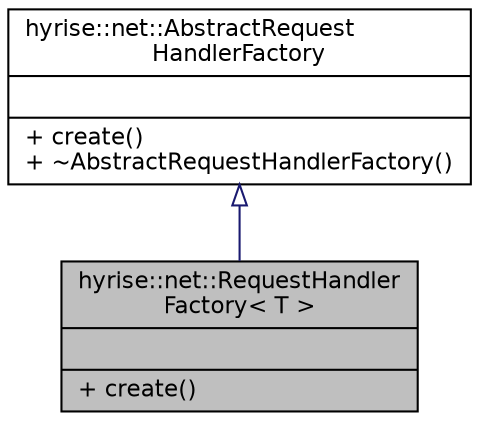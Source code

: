 digraph "hyrise::net::RequestHandlerFactory&lt; T &gt;"
{
  edge [fontname="Helvetica",fontsize="11",labelfontname="Helvetica",labelfontsize="11"];
  node [fontname="Helvetica",fontsize="11",shape=record];
  Node1 [label="{hyrise::net::RequestHandler\lFactory\< T \>\n||+ create()\l}",height=0.2,width=0.4,color="black", fillcolor="grey75", style="filled" fontcolor="black"];
  Node2 -> Node1 [dir="back",color="midnightblue",fontsize="11",style="solid",arrowtail="onormal",fontname="Helvetica"];
  Node2 [label="{hyrise::net::AbstractRequest\lHandlerFactory\n||+ create()\l+ ~AbstractRequestHandlerFactory()\l}",height=0.2,width=0.4,color="black", fillcolor="white", style="filled",URL="$structhyrise_1_1net_1_1_abstract_request_handler_factory.html"];
}
